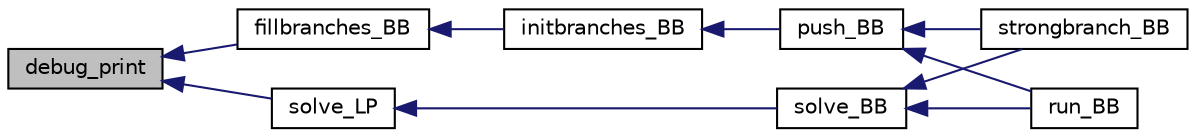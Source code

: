 digraph "debug_print"
{
  edge [fontname="Helvetica",fontsize="10",labelfontname="Helvetica",labelfontsize="10"];
  node [fontname="Helvetica",fontsize="10",shape=record];
  rankdir="LR";
  Node7 [label="debug_print",height=0.2,width=0.4,color="black", fillcolor="grey75", style="filled", fontcolor="black"];
  Node7 -> Node8 [dir="back",color="midnightblue",fontsize="10",style="solid",fontname="Helvetica"];
  Node8 [label="fillbranches_BB",height=0.2,width=0.4,color="black", fillcolor="white", style="filled",URL="$db/d33/build_2include_2omc_2lpsolve_2lp__mipbb_8h.html#a9d339d96c9f82786260b425cad7ab62e"];
  Node8 -> Node9 [dir="back",color="midnightblue",fontsize="10",style="solid",fontname="Helvetica"];
  Node9 [label="initbranches_BB",height=0.2,width=0.4,color="black", fillcolor="white", style="filled",URL="$db/d33/build_2include_2omc_2lpsolve_2lp__mipbb_8h.html#abe1e769e38a53eb057271580f1453f6c"];
  Node9 -> Node10 [dir="back",color="midnightblue",fontsize="10",style="solid",fontname="Helvetica"];
  Node10 [label="push_BB",height=0.2,width=0.4,color="black", fillcolor="white", style="filled",URL="$db/d33/build_2include_2omc_2lpsolve_2lp__mipbb_8h.html#a29fef70f6e599c3d0961c052d6a780df"];
  Node10 -> Node11 [dir="back",color="midnightblue",fontsize="10",style="solid",fontname="Helvetica"];
  Node11 [label="strongbranch_BB",height=0.2,width=0.4,color="black", fillcolor="white", style="filled",URL="$db/d33/build_2include_2omc_2lpsolve_2lp__mipbb_8h.html#a14912803f02db21c25829df065202762"];
  Node10 -> Node12 [dir="back",color="midnightblue",fontsize="10",style="solid",fontname="Helvetica"];
  Node12 [label="run_BB",height=0.2,width=0.4,color="black", fillcolor="white", style="filled",URL="$db/d33/build_2include_2omc_2lpsolve_2lp__mipbb_8h.html#a1d8d97b4f4f35f07e6b798f07a62e527"];
  Node7 -> Node13 [dir="back",color="midnightblue",fontsize="10",style="solid",fontname="Helvetica"];
  Node13 [label="solve_LP",height=0.2,width=0.4,color="black", fillcolor="white", style="filled",URL="$db/d33/build_2include_2omc_2lpsolve_2lp__mipbb_8h.html#a8f2122bd9c45170c45f236f9fe3d0dd7"];
  Node13 -> Node14 [dir="back",color="midnightblue",fontsize="10",style="solid",fontname="Helvetica"];
  Node14 [label="solve_BB",height=0.2,width=0.4,color="black", fillcolor="white", style="filled",URL="$db/d33/build_2include_2omc_2lpsolve_2lp__mipbb_8h.html#a43e95e2128e85df2643cbc0bfce4746c"];
  Node14 -> Node11 [dir="back",color="midnightblue",fontsize="10",style="solid",fontname="Helvetica"];
  Node14 -> Node12 [dir="back",color="midnightblue",fontsize="10",style="solid",fontname="Helvetica"];
}
